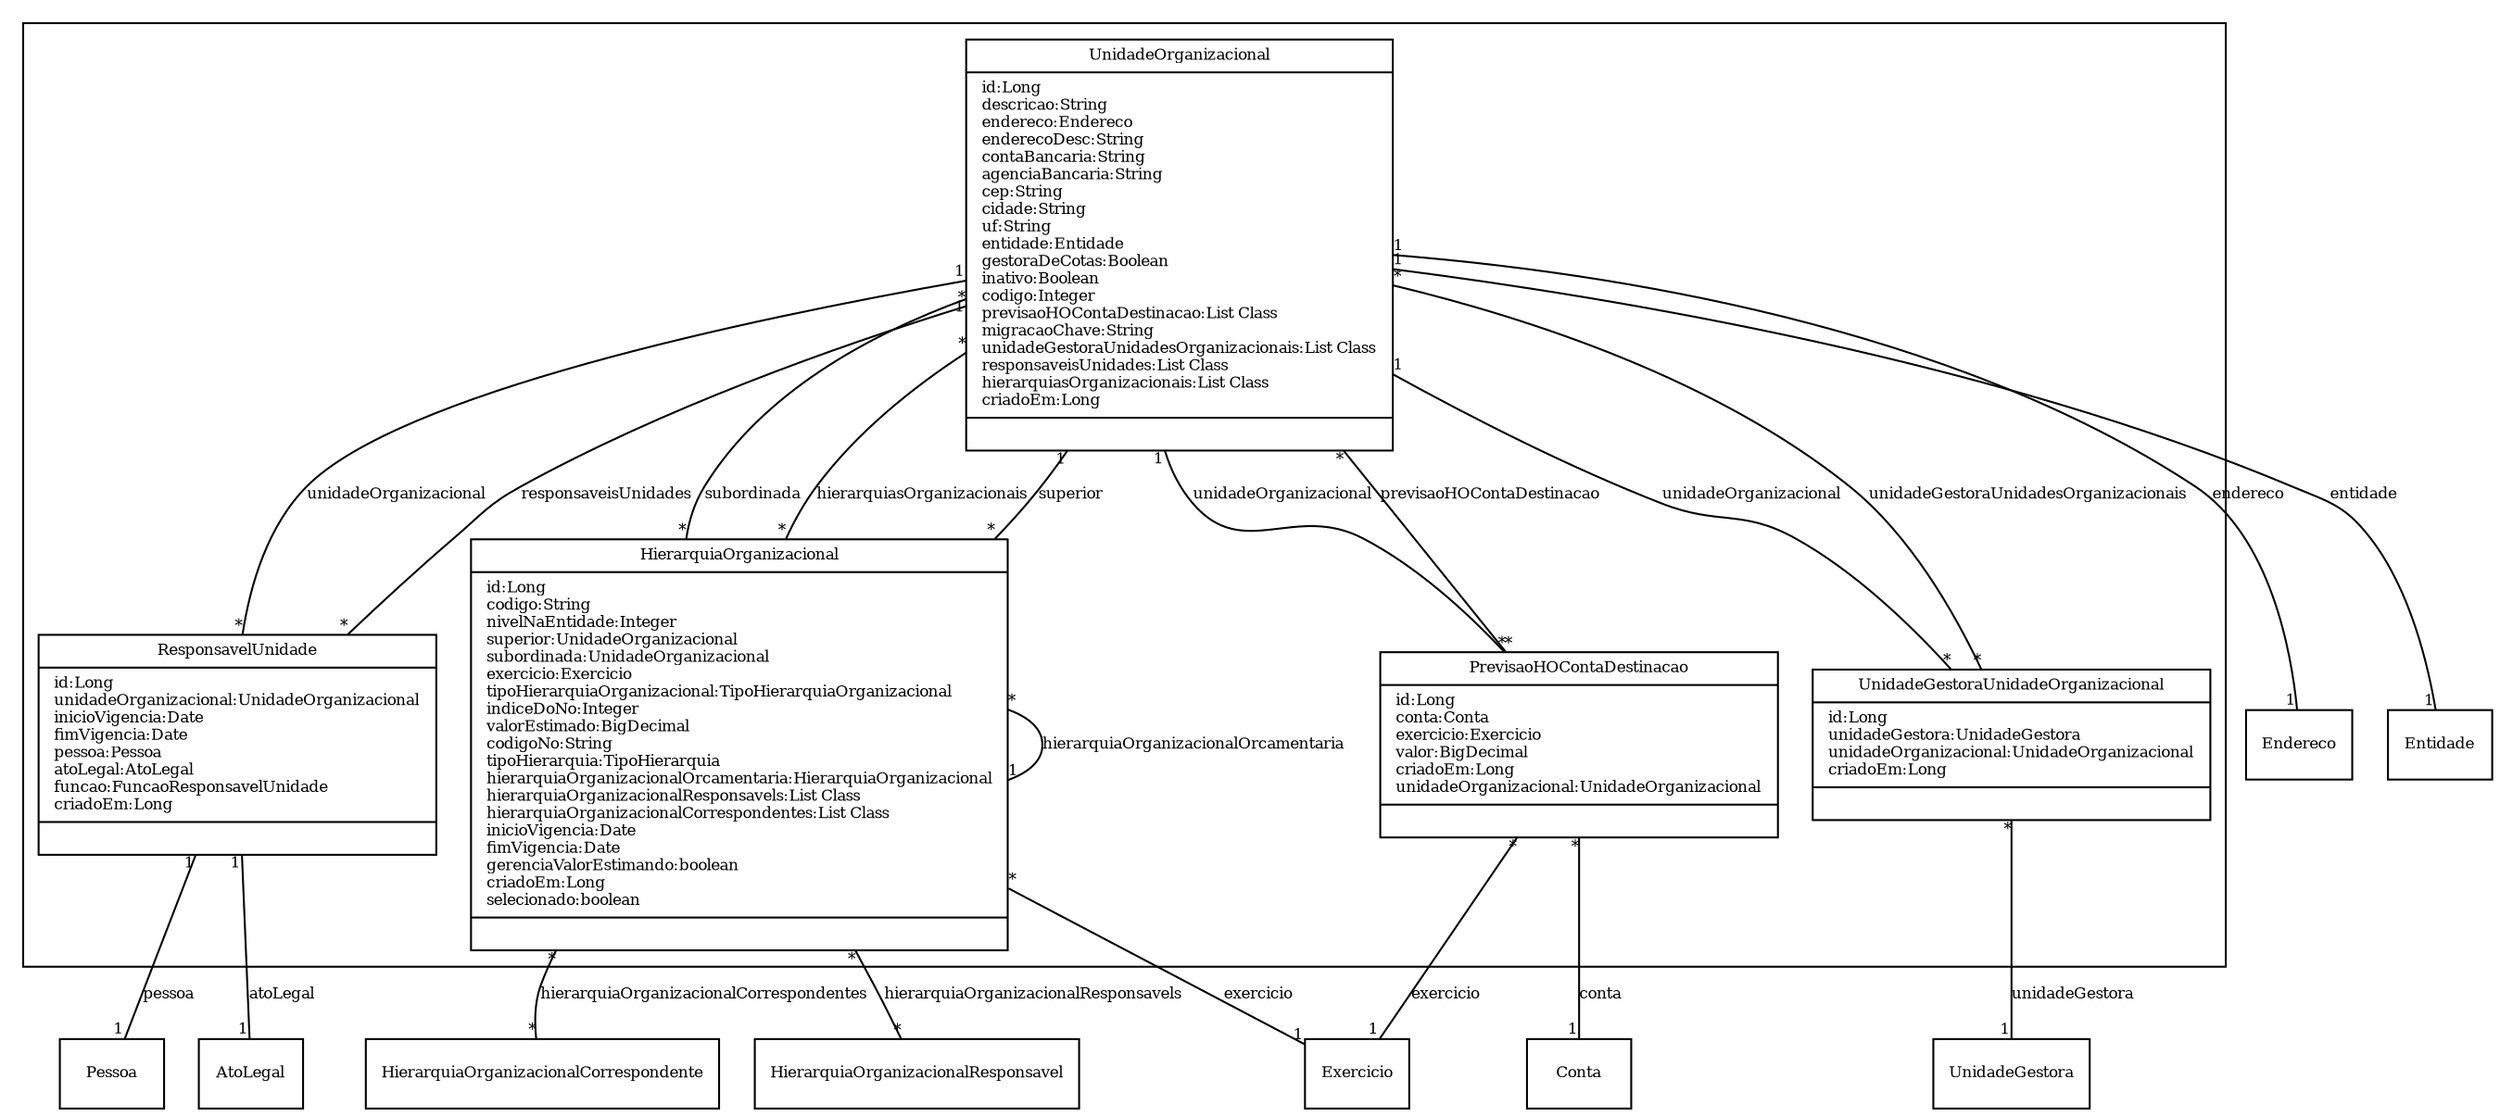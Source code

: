 digraph G{
fontname = "Times-Roman"
fontsize = 8

node [
        fontname = "Times-Roman"
        fontsize = 8
        shape = "record"
]

edge [
        fontname = "Times-Roman"
        fontsize = 8
]

subgraph clusterUNIDADE_ORGANIZACIONAL
{
UnidadeOrganizacional [label = "{UnidadeOrganizacional|id:Long\ldescricao:String\lendereco:Endereco\lenderecoDesc:String\lcontaBancaria:String\lagenciaBancaria:String\lcep:String\lcidade:String\luf:String\lentidade:Entidade\lgestoraDeCotas:Boolean\linativo:Boolean\lcodigo:Integer\lprevisaoHOContaDestinacao:List Class\lmigracaoChave:String\lunidadeGestoraUnidadesOrganizacionais:List Class\lresponsaveisUnidades:List Class\lhierarquiasOrganizacionais:List Class\lcriadoEm:Long\l|\l}"]
PrevisaoHOContaDestinacao [label = "{PrevisaoHOContaDestinacao|id:Long\lconta:Conta\lexercicio:Exercicio\lvalor:BigDecimal\lcriadoEm:Long\lunidadeOrganizacional:UnidadeOrganizacional\l|\l}"]
UnidadeGestoraUnidadeOrganizacional [label = "{UnidadeGestoraUnidadeOrganizacional|id:Long\lunidadeGestora:UnidadeGestora\lunidadeOrganizacional:UnidadeOrganizacional\lcriadoEm:Long\l|\l}"]
ResponsavelUnidade [label = "{ResponsavelUnidade|id:Long\lunidadeOrganizacional:UnidadeOrganizacional\linicioVigencia:Date\lfimVigencia:Date\lpessoa:Pessoa\latoLegal:AtoLegal\lfuncao:FuncaoResponsavelUnidade\lcriadoEm:Long\l|\l}"]
HierarquiaOrganizacional [label = "{HierarquiaOrganizacional|id:Long\lcodigo:String\lnivelNaEntidade:Integer\lsuperior:UnidadeOrganizacional\lsubordinada:UnidadeOrganizacional\lexercicio:Exercicio\ltipoHierarquiaOrganizacional:TipoHierarquiaOrganizacional\lindiceDoNo:Integer\lvalorEstimado:BigDecimal\lcodigoNo:String\ltipoHierarquia:TipoHierarquia\lhierarquiaOrganizacionalOrcamentaria:HierarquiaOrganizacional\lhierarquiaOrganizacionalResponsavels:List Class\lhierarquiaOrganizacionalCorrespondentes:List Class\linicioVigencia:Date\lfimVigencia:Date\lgerenciaValorEstimando:boolean\lcriadoEm:Long\lselecionado:boolean\l|\l}"]
}
edge [arrowhead = "none" headlabel = "1" taillabel = "1"] UnidadeOrganizacional -> Endereco [label = "endereco"]
edge [arrowhead = "none" headlabel = "1" taillabel = "1"] UnidadeOrganizacional -> Entidade [label = "entidade"]
edge [arrowhead = "none" headlabel = "*" taillabel = "*"] UnidadeOrganizacional -> PrevisaoHOContaDestinacao [label = "previsaoHOContaDestinacao"]
edge [arrowhead = "none" headlabel = "*" taillabel = "*"] UnidadeOrganizacional -> UnidadeGestoraUnidadeOrganizacional [label = "unidadeGestoraUnidadesOrganizacionais"]
edge [arrowhead = "none" headlabel = "*" taillabel = "*"] UnidadeOrganizacional -> ResponsavelUnidade [label = "responsaveisUnidades"]
edge [arrowhead = "none" headlabel = "*" taillabel = "*"] UnidadeOrganizacional -> HierarquiaOrganizacional [label = "hierarquiasOrganizacionais"]
edge [arrowhead = "none" headlabel = "1" taillabel = "*"] PrevisaoHOContaDestinacao -> Conta [label = "conta"]
edge [arrowhead = "none" headlabel = "1" taillabel = "*"] PrevisaoHOContaDestinacao -> Exercicio [label = "exercicio"]
edge [arrowhead = "none" headlabel = "1" taillabel = "*"] PrevisaoHOContaDestinacao -> UnidadeOrganizacional [label = "unidadeOrganizacional"]
edge [arrowhead = "none" headlabel = "1" taillabel = "*"] UnidadeGestoraUnidadeOrganizacional -> UnidadeGestora [label = "unidadeGestora"]
edge [arrowhead = "none" headlabel = "1" taillabel = "*"] UnidadeGestoraUnidadeOrganizacional -> UnidadeOrganizacional [label = "unidadeOrganizacional"]
edge [arrowhead = "none" headlabel = "1" taillabel = "*"] ResponsavelUnidade -> UnidadeOrganizacional [label = "unidadeOrganizacional"]
edge [arrowhead = "none" headlabel = "1" taillabel = "1"] ResponsavelUnidade -> Pessoa [label = "pessoa"]
edge [arrowhead = "none" headlabel = "1" taillabel = "1"] ResponsavelUnidade -> AtoLegal [label = "atoLegal"]
edge [arrowhead = "none" headlabel = "1" taillabel = "*"] HierarquiaOrganizacional -> UnidadeOrganizacional [label = "superior"]
edge [arrowhead = "none" headlabel = "1" taillabel = "*"] HierarquiaOrganizacional -> UnidadeOrganizacional [label = "subordinada"]
edge [arrowhead = "none" headlabel = "1" taillabel = "*"] HierarquiaOrganizacional -> Exercicio [label = "exercicio"]
edge [arrowhead = "none" headlabel = "1" taillabel = "*"] HierarquiaOrganizacional -> HierarquiaOrganizacional [label = "hierarquiaOrganizacionalOrcamentaria"]
edge [arrowhead = "none" headlabel = "*" taillabel = "*"] HierarquiaOrganizacional -> HierarquiaOrganizacionalResponsavel [label = "hierarquiaOrganizacionalResponsavels"]
edge [arrowhead = "none" headlabel = "*" taillabel = "*"] HierarquiaOrganizacional -> HierarquiaOrganizacionalCorrespondente [label = "hierarquiaOrganizacionalCorrespondentes"]
}
